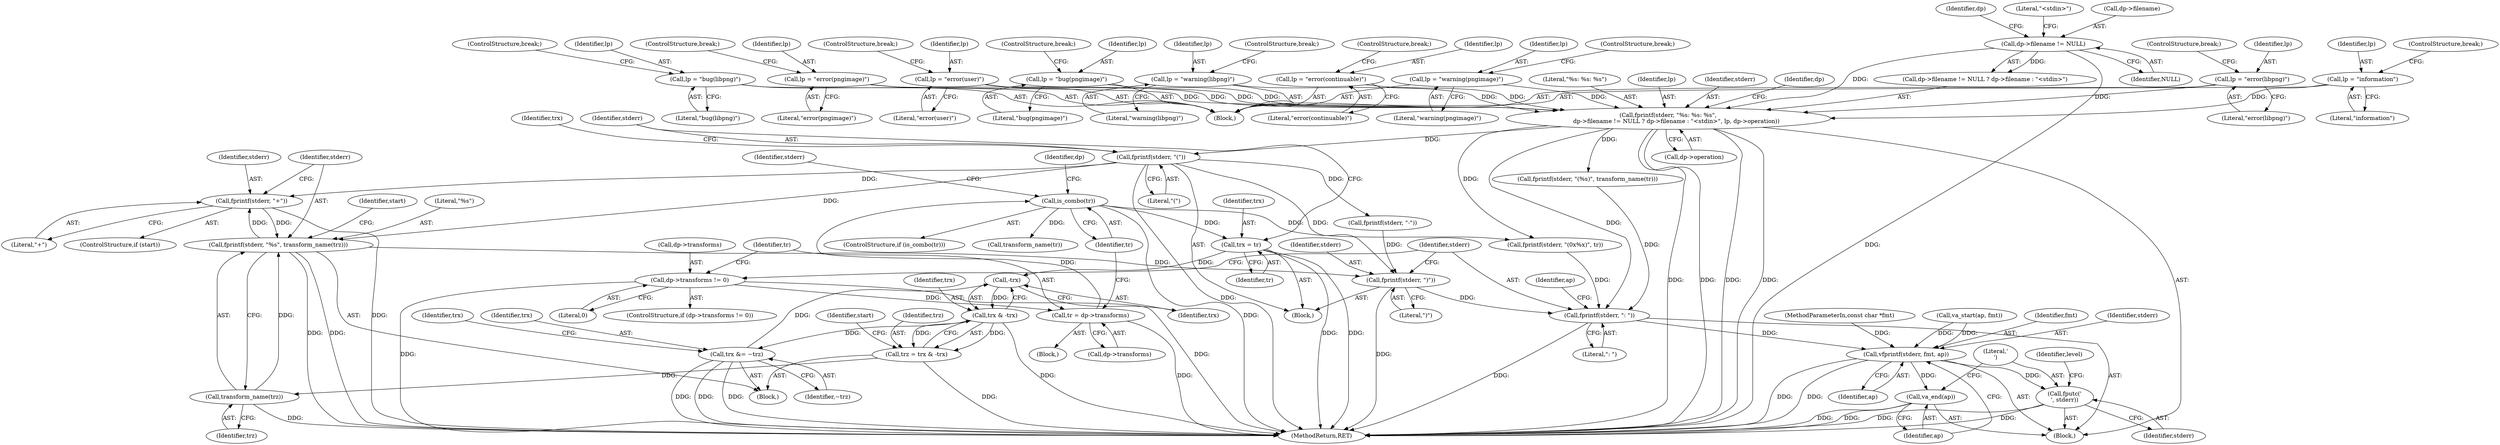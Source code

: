 digraph "0_Android_9d4853418ab2f754c2b63e091c29c5529b8b86ca_22@API" {
"1000249" [label="(Call,fprintf(stderr, \"+\"))"];
"1000252" [label="(Call,fprintf(stderr, \"%s\", transform_name(trz)))"];
"1000227" [label="(Call,fprintf(stderr, \"(\"))"];
"1000182" [label="(Call,fprintf(stderr, \"%s: %s: %s\",\n         dp->filename != NULL ? dp->filename : \"<stdin>\", lp, dp->operation))"];
"1000186" [label="(Call,dp->filename != NULL)"];
"1000158" [label="(Call,lp = \"bug(libpng)\")"];
"1000163" [label="(Call,lp = \"error(pngimage)\")"];
"1000168" [label="(Call,lp = \"error(user)\")"];
"1000178" [label="(Call,lp = \"bug(pngimage)\")"];
"1000138" [label="(Call,lp = \"warning(libpng)\")"];
"1000148" [label="(Call,lp = \"error(continuable)\")"];
"1000153" [label="(Call,lp = \"error(libpng)\")"];
"1000143" [label="(Call,lp = \"warning(pngimage)\")"];
"1000133" [label="(Call,lp = \"information\")"];
"1000249" [label="(Call,fprintf(stderr, \"+\"))"];
"1000255" [label="(Call,transform_name(trz))"];
"1000241" [label="(Call,trz = trx & -trx)"];
"1000243" [label="(Call,trx & -trx)"];
"1000245" [label="(Call,-trx)"];
"1000224" [label="(Call,trx = tr)"];
"1000213" [label="(Call,is_combo(tr))"];
"1000207" [label="(Call,tr = dp->transforms)"];
"1000200" [label="(Call,dp->transforms != 0)"];
"1000260" [label="(Call,trx &= ~trz)"];
"1000267" [label="(Call,fprintf(stderr, \")\"))"];
"1000281" [label="(Call,fprintf(stderr, \": \"))"];
"1000287" [label="(Call,vfprintf(stderr, fmt, ap))"];
"1000291" [label="(Call,va_end(ap))"];
"1000293" [label="(Call,fputc('\n', stderr))"];
"1000281" [label="(Call,fprintf(stderr, \": \"))"];
"1000222" [label="(Block,)"];
"1000192" [label="(Identifier,dp)"];
"1000183" [label="(Identifier,stderr)"];
"1000262" [label="(Identifier,~trz)"];
"1000205" [label="(Block,)"];
"1000219" [label="(Identifier,dp)"];
"1000199" [label="(ControlStructure,if (dp->transforms != 0))"];
"1000291" [label="(Call,va_end(ap))"];
"1000194" [label="(Literal,\"<stdin>\")"];
"1000186" [label="(Call,dp->filename != NULL)"];
"1000285" [label="(Identifier,ap)"];
"1000231" [label="(Identifier,trx)"];
"1000208" [label="(Identifier,tr)"];
"1000133" [label="(Call,lp = \"information\")"];
"1000134" [label="(Identifier,lp)"];
"1000202" [label="(Identifier,dp)"];
"1000166" [label="(ControlStructure,break;)"];
"1000140" [label="(Literal,\"warning(libpng)\")"];
"1000227" [label="(Call,fprintf(stderr, \"(\"))"];
"1000287" [label="(Call,vfprintf(stderr, fmt, ap))"];
"1000271" [label="(Call,fprintf(stderr, \"(0x%x)\", tr))"];
"1000290" [label="(Identifier,ap)"];
"1000256" [label="(Identifier,trz)"];
"1000143" [label="(Call,lp = \"warning(pngimage)\")"];
"1000250" [label="(Identifier,stderr)"];
"1000293" [label="(Call,fputc('\n', stderr))"];
"1000131" [label="(Block,)"];
"1000258" [label="(Identifier,start)"];
"1000180" [label="(Literal,\"bug(pngimage)\")"];
"1000292" [label="(Identifier,ap)"];
"1000282" [label="(Identifier,stderr)"];
"1000269" [label="(Literal,\")\")"];
"1000239" [label="(Block,)"];
"1000241" [label="(Call,trz = trx & -trx)"];
"1000151" [label="(ControlStructure,break;)"];
"1000255" [label="(Call,transform_name(trz))"];
"1000200" [label="(Call,dp->transforms != 0)"];
"1000246" [label="(Identifier,trx)"];
"1000316" [label="(MethodReturn,RET)"];
"1000289" [label="(Identifier,fmt)"];
"1000181" [label="(ControlStructure,break;)"];
"1000185" [label="(Call,dp->filename != NULL ? dp->filename : \"<stdin>\")"];
"1000249" [label="(Call,fprintf(stderr, \"+\"))"];
"1000276" [label="(Call,fprintf(stderr, \"(%s)\", transform_name(tr)))"];
"1000135" [label="(Literal,\"information\")"];
"1000204" [label="(Literal,0)"];
"1000294" [label="(Literal,'\n')"];
"1000165" [label="(Literal,\"error(pngimage)\")"];
"1000164" [label="(Identifier,lp)"];
"1000267" [label="(Call,fprintf(stderr, \")\"))"];
"1000171" [label="(ControlStructure,break;)"];
"1000163" [label="(Call,lp = \"error(pngimage)\")"];
"1000243" [label="(Call,trx & -trx)"];
"1000288" [label="(Identifier,stderr)"];
"1000284" [label="(Call,va_start(ap, fmt))"];
"1000242" [label="(Identifier,trz)"];
"1000149" [label="(Identifier,lp)"];
"1000244" [label="(Identifier,trx)"];
"1000168" [label="(Call,lp = \"error(user)\")"];
"1000238" [label="(Identifier,trx)"];
"1000190" [label="(Identifier,NULL)"];
"1000254" [label="(Literal,\"%s\")"];
"1000170" [label="(Literal,\"error(user)\")"];
"1000248" [label="(Identifier,start)"];
"1000158" [label="(Call,lp = \"bug(libpng)\")"];
"1000144" [label="(Identifier,lp)"];
"1000178" [label="(Call,lp = \"bug(pngimage)\")"];
"1000138" [label="(Call,lp = \"warning(libpng)\")"];
"1000261" [label="(Identifier,trx)"];
"1000295" [label="(Identifier,stderr)"];
"1000251" [label="(Literal,\"+\")"];
"1000169" [label="(Identifier,lp)"];
"1000226" [label="(Identifier,tr)"];
"1000299" [label="(Identifier,level)"];
"1000283" [label="(Literal,\": \")"];
"1000264" [label="(Call,fprintf(stderr, \"-\"))"];
"1000161" [label="(ControlStructure,break;)"];
"1000139" [label="(Identifier,lp)"];
"1000150" [label="(Literal,\"error(continuable)\")"];
"1000253" [label="(Identifier,stderr)"];
"1000201" [label="(Call,dp->transforms)"];
"1000268" [label="(Identifier,stderr)"];
"1000145" [label="(Literal,\"warning(pngimage)\")"];
"1000245" [label="(Call,-trx)"];
"1000153" [label="(Call,lp = \"error(libpng)\")"];
"1000209" [label="(Call,dp->transforms)"];
"1000136" [label="(ControlStructure,break;)"];
"1000107" [label="(MethodParameterIn,const char *fmt)"];
"1000155" [label="(Literal,\"error(libpng)\")"];
"1000252" [label="(Call,fprintf(stderr, \"%s\", transform_name(trz)))"];
"1000187" [label="(Call,dp->filename)"];
"1000148" [label="(Call,lp = \"error(continuable)\")"];
"1000212" [label="(ControlStructure,if (is_combo(tr)))"];
"1000126" [label="(Block,)"];
"1000159" [label="(Identifier,lp)"];
"1000184" [label="(Literal,\"%s: %s: %s\")"];
"1000207" [label="(Call,tr = dp->transforms)"];
"1000214" [label="(Identifier,tr)"];
"1000229" [label="(Literal,\"(\")"];
"1000228" [label="(Identifier,stderr)"];
"1000196" [label="(Call,dp->operation)"];
"1000225" [label="(Identifier,trx)"];
"1000195" [label="(Identifier,lp)"];
"1000141" [label="(ControlStructure,break;)"];
"1000247" [label="(ControlStructure,if (start))"];
"1000182" [label="(Call,fprintf(stderr, \"%s: %s: %s\",\n         dp->filename != NULL ? dp->filename : \"<stdin>\", lp, dp->operation))"];
"1000156" [label="(ControlStructure,break;)"];
"1000224" [label="(Call,trx = tr)"];
"1000279" [label="(Call,transform_name(tr))"];
"1000179" [label="(Identifier,lp)"];
"1000160" [label="(Literal,\"bug(libpng)\")"];
"1000146" [label="(ControlStructure,break;)"];
"1000260" [label="(Call,trx &= ~trz)"];
"1000213" [label="(Call,is_combo(tr))"];
"1000154" [label="(Identifier,lp)"];
"1000277" [label="(Identifier,stderr)"];
"1000249" -> "1000247"  [label="AST: "];
"1000249" -> "1000251"  [label="CFG: "];
"1000250" -> "1000249"  [label="AST: "];
"1000251" -> "1000249"  [label="AST: "];
"1000253" -> "1000249"  [label="CFG: "];
"1000249" -> "1000316"  [label="DDG: "];
"1000252" -> "1000249"  [label="DDG: "];
"1000227" -> "1000249"  [label="DDG: "];
"1000249" -> "1000252"  [label="DDG: "];
"1000252" -> "1000239"  [label="AST: "];
"1000252" -> "1000255"  [label="CFG: "];
"1000253" -> "1000252"  [label="AST: "];
"1000254" -> "1000252"  [label="AST: "];
"1000255" -> "1000252"  [label="AST: "];
"1000258" -> "1000252"  [label="CFG: "];
"1000252" -> "1000316"  [label="DDG: "];
"1000252" -> "1000316"  [label="DDG: "];
"1000227" -> "1000252"  [label="DDG: "];
"1000255" -> "1000252"  [label="DDG: "];
"1000252" -> "1000267"  [label="DDG: "];
"1000227" -> "1000222"  [label="AST: "];
"1000227" -> "1000229"  [label="CFG: "];
"1000228" -> "1000227"  [label="AST: "];
"1000229" -> "1000227"  [label="AST: "];
"1000231" -> "1000227"  [label="CFG: "];
"1000227" -> "1000316"  [label="DDG: "];
"1000182" -> "1000227"  [label="DDG: "];
"1000227" -> "1000264"  [label="DDG: "];
"1000227" -> "1000267"  [label="DDG: "];
"1000182" -> "1000126"  [label="AST: "];
"1000182" -> "1000196"  [label="CFG: "];
"1000183" -> "1000182"  [label="AST: "];
"1000184" -> "1000182"  [label="AST: "];
"1000185" -> "1000182"  [label="AST: "];
"1000195" -> "1000182"  [label="AST: "];
"1000196" -> "1000182"  [label="AST: "];
"1000202" -> "1000182"  [label="CFG: "];
"1000182" -> "1000316"  [label="DDG: "];
"1000182" -> "1000316"  [label="DDG: "];
"1000182" -> "1000316"  [label="DDG: "];
"1000182" -> "1000316"  [label="DDG: "];
"1000186" -> "1000182"  [label="DDG: "];
"1000158" -> "1000182"  [label="DDG: "];
"1000163" -> "1000182"  [label="DDG: "];
"1000168" -> "1000182"  [label="DDG: "];
"1000178" -> "1000182"  [label="DDG: "];
"1000138" -> "1000182"  [label="DDG: "];
"1000148" -> "1000182"  [label="DDG: "];
"1000153" -> "1000182"  [label="DDG: "];
"1000143" -> "1000182"  [label="DDG: "];
"1000133" -> "1000182"  [label="DDG: "];
"1000182" -> "1000271"  [label="DDG: "];
"1000182" -> "1000276"  [label="DDG: "];
"1000182" -> "1000281"  [label="DDG: "];
"1000186" -> "1000185"  [label="AST: "];
"1000186" -> "1000190"  [label="CFG: "];
"1000187" -> "1000186"  [label="AST: "];
"1000190" -> "1000186"  [label="AST: "];
"1000192" -> "1000186"  [label="CFG: "];
"1000194" -> "1000186"  [label="CFG: "];
"1000186" -> "1000316"  [label="DDG: "];
"1000186" -> "1000185"  [label="DDG: "];
"1000158" -> "1000131"  [label="AST: "];
"1000158" -> "1000160"  [label="CFG: "];
"1000159" -> "1000158"  [label="AST: "];
"1000160" -> "1000158"  [label="AST: "];
"1000161" -> "1000158"  [label="CFG: "];
"1000163" -> "1000131"  [label="AST: "];
"1000163" -> "1000165"  [label="CFG: "];
"1000164" -> "1000163"  [label="AST: "];
"1000165" -> "1000163"  [label="AST: "];
"1000166" -> "1000163"  [label="CFG: "];
"1000168" -> "1000131"  [label="AST: "];
"1000168" -> "1000170"  [label="CFG: "];
"1000169" -> "1000168"  [label="AST: "];
"1000170" -> "1000168"  [label="AST: "];
"1000171" -> "1000168"  [label="CFG: "];
"1000178" -> "1000131"  [label="AST: "];
"1000178" -> "1000180"  [label="CFG: "];
"1000179" -> "1000178"  [label="AST: "];
"1000180" -> "1000178"  [label="AST: "];
"1000181" -> "1000178"  [label="CFG: "];
"1000138" -> "1000131"  [label="AST: "];
"1000138" -> "1000140"  [label="CFG: "];
"1000139" -> "1000138"  [label="AST: "];
"1000140" -> "1000138"  [label="AST: "];
"1000141" -> "1000138"  [label="CFG: "];
"1000148" -> "1000131"  [label="AST: "];
"1000148" -> "1000150"  [label="CFG: "];
"1000149" -> "1000148"  [label="AST: "];
"1000150" -> "1000148"  [label="AST: "];
"1000151" -> "1000148"  [label="CFG: "];
"1000153" -> "1000131"  [label="AST: "];
"1000153" -> "1000155"  [label="CFG: "];
"1000154" -> "1000153"  [label="AST: "];
"1000155" -> "1000153"  [label="AST: "];
"1000156" -> "1000153"  [label="CFG: "];
"1000143" -> "1000131"  [label="AST: "];
"1000143" -> "1000145"  [label="CFG: "];
"1000144" -> "1000143"  [label="AST: "];
"1000145" -> "1000143"  [label="AST: "];
"1000146" -> "1000143"  [label="CFG: "];
"1000133" -> "1000131"  [label="AST: "];
"1000133" -> "1000135"  [label="CFG: "];
"1000134" -> "1000133"  [label="AST: "];
"1000135" -> "1000133"  [label="AST: "];
"1000136" -> "1000133"  [label="CFG: "];
"1000255" -> "1000256"  [label="CFG: "];
"1000256" -> "1000255"  [label="AST: "];
"1000255" -> "1000316"  [label="DDG: "];
"1000241" -> "1000255"  [label="DDG: "];
"1000241" -> "1000239"  [label="AST: "];
"1000241" -> "1000243"  [label="CFG: "];
"1000242" -> "1000241"  [label="AST: "];
"1000243" -> "1000241"  [label="AST: "];
"1000248" -> "1000241"  [label="CFG: "];
"1000241" -> "1000316"  [label="DDG: "];
"1000243" -> "1000241"  [label="DDG: "];
"1000243" -> "1000241"  [label="DDG: "];
"1000243" -> "1000245"  [label="CFG: "];
"1000244" -> "1000243"  [label="AST: "];
"1000245" -> "1000243"  [label="AST: "];
"1000243" -> "1000316"  [label="DDG: "];
"1000245" -> "1000243"  [label="DDG: "];
"1000243" -> "1000260"  [label="DDG: "];
"1000245" -> "1000246"  [label="CFG: "];
"1000246" -> "1000245"  [label="AST: "];
"1000224" -> "1000245"  [label="DDG: "];
"1000260" -> "1000245"  [label="DDG: "];
"1000224" -> "1000222"  [label="AST: "];
"1000224" -> "1000226"  [label="CFG: "];
"1000225" -> "1000224"  [label="AST: "];
"1000226" -> "1000224"  [label="AST: "];
"1000228" -> "1000224"  [label="CFG: "];
"1000224" -> "1000316"  [label="DDG: "];
"1000224" -> "1000316"  [label="DDG: "];
"1000213" -> "1000224"  [label="DDG: "];
"1000213" -> "1000212"  [label="AST: "];
"1000213" -> "1000214"  [label="CFG: "];
"1000214" -> "1000213"  [label="AST: "];
"1000219" -> "1000213"  [label="CFG: "];
"1000277" -> "1000213"  [label="CFG: "];
"1000213" -> "1000316"  [label="DDG: "];
"1000207" -> "1000213"  [label="DDG: "];
"1000213" -> "1000271"  [label="DDG: "];
"1000213" -> "1000279"  [label="DDG: "];
"1000207" -> "1000205"  [label="AST: "];
"1000207" -> "1000209"  [label="CFG: "];
"1000208" -> "1000207"  [label="AST: "];
"1000209" -> "1000207"  [label="AST: "];
"1000214" -> "1000207"  [label="CFG: "];
"1000207" -> "1000316"  [label="DDG: "];
"1000200" -> "1000207"  [label="DDG: "];
"1000200" -> "1000199"  [label="AST: "];
"1000200" -> "1000204"  [label="CFG: "];
"1000201" -> "1000200"  [label="AST: "];
"1000204" -> "1000200"  [label="AST: "];
"1000208" -> "1000200"  [label="CFG: "];
"1000282" -> "1000200"  [label="CFG: "];
"1000200" -> "1000316"  [label="DDG: "];
"1000200" -> "1000316"  [label="DDG: "];
"1000260" -> "1000239"  [label="AST: "];
"1000260" -> "1000262"  [label="CFG: "];
"1000261" -> "1000260"  [label="AST: "];
"1000262" -> "1000260"  [label="AST: "];
"1000238" -> "1000260"  [label="CFG: "];
"1000260" -> "1000316"  [label="DDG: "];
"1000260" -> "1000316"  [label="DDG: "];
"1000260" -> "1000316"  [label="DDG: "];
"1000267" -> "1000222"  [label="AST: "];
"1000267" -> "1000269"  [label="CFG: "];
"1000268" -> "1000267"  [label="AST: "];
"1000269" -> "1000267"  [label="AST: "];
"1000282" -> "1000267"  [label="CFG: "];
"1000267" -> "1000316"  [label="DDG: "];
"1000264" -> "1000267"  [label="DDG: "];
"1000267" -> "1000281"  [label="DDG: "];
"1000281" -> "1000126"  [label="AST: "];
"1000281" -> "1000283"  [label="CFG: "];
"1000282" -> "1000281"  [label="AST: "];
"1000283" -> "1000281"  [label="AST: "];
"1000285" -> "1000281"  [label="CFG: "];
"1000281" -> "1000316"  [label="DDG: "];
"1000276" -> "1000281"  [label="DDG: "];
"1000271" -> "1000281"  [label="DDG: "];
"1000281" -> "1000287"  [label="DDG: "];
"1000287" -> "1000126"  [label="AST: "];
"1000287" -> "1000290"  [label="CFG: "];
"1000288" -> "1000287"  [label="AST: "];
"1000289" -> "1000287"  [label="AST: "];
"1000290" -> "1000287"  [label="AST: "];
"1000292" -> "1000287"  [label="CFG: "];
"1000287" -> "1000316"  [label="DDG: "];
"1000287" -> "1000316"  [label="DDG: "];
"1000284" -> "1000287"  [label="DDG: "];
"1000284" -> "1000287"  [label="DDG: "];
"1000107" -> "1000287"  [label="DDG: "];
"1000287" -> "1000291"  [label="DDG: "];
"1000287" -> "1000293"  [label="DDG: "];
"1000291" -> "1000126"  [label="AST: "];
"1000291" -> "1000292"  [label="CFG: "];
"1000292" -> "1000291"  [label="AST: "];
"1000294" -> "1000291"  [label="CFG: "];
"1000291" -> "1000316"  [label="DDG: "];
"1000291" -> "1000316"  [label="DDG: "];
"1000293" -> "1000126"  [label="AST: "];
"1000293" -> "1000295"  [label="CFG: "];
"1000294" -> "1000293"  [label="AST: "];
"1000295" -> "1000293"  [label="AST: "];
"1000299" -> "1000293"  [label="CFG: "];
"1000293" -> "1000316"  [label="DDG: "];
"1000293" -> "1000316"  [label="DDG: "];
}
